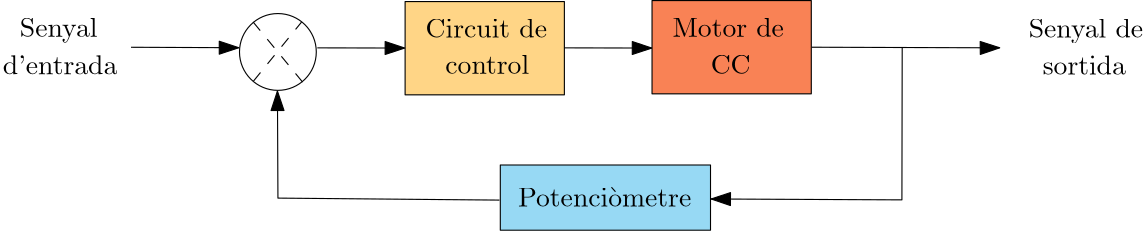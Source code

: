 <?xml version="1.0"?>
<!DOCTYPE ipe SYSTEM "ipe.dtd">
<ipe version="70206" creator="Ipe 7.2.7">
<info created="D:20170615212448" modified="D:20170615212448"/>
<ipestyle name="basic">
<symbol name="arrow/arc(spx)">
<path stroke="sym-stroke" fill="sym-stroke" pen="sym-pen">
0 0 m
-1 0.333 l
-1 -0.333 l
h
</path>
</symbol>
<symbol name="arrow/farc(spx)">
<path stroke="sym-stroke" fill="white" pen="sym-pen">
0 0 m
-1 0.333 l
-1 -0.333 l
h
</path>
</symbol>
<symbol name="arrow/ptarc(spx)">
<path stroke="sym-stroke" fill="sym-stroke" pen="sym-pen">
0 0 m
-1 0.333 l
-0.8 0 l
-1 -0.333 l
h
</path>
</symbol>
<symbol name="arrow/fptarc(spx)">
<path stroke="sym-stroke" fill="white" pen="sym-pen">
0 0 m
-1 0.333 l
-0.8 0 l
-1 -0.333 l
h
</path>
</symbol>
<symbol name="mark/circle(sx)" transformations="translations">
<path fill="sym-stroke">
0.6 0 0 0.6 0 0 e
0.4 0 0 0.4 0 0 e
</path>
</symbol>
<symbol name="mark/disk(sx)" transformations="translations">
<path fill="sym-stroke">
0.6 0 0 0.6 0 0 e
</path>
</symbol>
<symbol name="mark/fdisk(sfx)" transformations="translations">
<group>
<path fill="sym-fill">
0.5 0 0 0.5 0 0 e
</path>
<path fill="sym-stroke" fillrule="eofill">
0.6 0 0 0.6 0 0 e
0.4 0 0 0.4 0 0 e
</path>
</group>
</symbol>
<symbol name="mark/box(sx)" transformations="translations">
<path fill="sym-stroke" fillrule="eofill">
-0.6 -0.6 m
0.6 -0.6 l
0.6 0.6 l
-0.6 0.6 l
h
-0.4 -0.4 m
0.4 -0.4 l
0.4 0.4 l
-0.4 0.4 l
h
</path>
</symbol>
<symbol name="mark/square(sx)" transformations="translations">
<path fill="sym-stroke">
-0.6 -0.6 m
0.6 -0.6 l
0.6 0.6 l
-0.6 0.6 l
h
</path>
</symbol>
<symbol name="mark/fsquare(sfx)" transformations="translations">
<group>
<path fill="sym-fill">
-0.5 -0.5 m
0.5 -0.5 l
0.5 0.5 l
-0.5 0.5 l
h
</path>
<path fill="sym-stroke" fillrule="eofill">
-0.6 -0.6 m
0.6 -0.6 l
0.6 0.6 l
-0.6 0.6 l
h
-0.4 -0.4 m
0.4 -0.4 l
0.4 0.4 l
-0.4 0.4 l
h
</path>
</group>
</symbol>
<symbol name="mark/cross(sx)" transformations="translations">
<group>
<path fill="sym-stroke">
-0.43 -0.57 m
0.57 0.43 l
0.43 0.57 l
-0.57 -0.43 l
h
</path>
<path fill="sym-stroke">
-0.43 0.57 m
0.57 -0.43 l
0.43 -0.57 l
-0.57 0.43 l
h
</path>
</group>
</symbol>
<symbol name="arrow/fnormal(spx)">
<path stroke="sym-stroke" fill="white" pen="sym-pen">
0 0 m
-1 0.333 l
-1 -0.333 l
h
</path>
</symbol>
<symbol name="arrow/pointed(spx)">
<path stroke="sym-stroke" fill="sym-stroke" pen="sym-pen">
0 0 m
-1 0.333 l
-0.8 0 l
-1 -0.333 l
h
</path>
</symbol>
<symbol name="arrow/fpointed(spx)">
<path stroke="sym-stroke" fill="white" pen="sym-pen">
0 0 m
-1 0.333 l
-0.8 0 l
-1 -0.333 l
h
</path>
</symbol>
<symbol name="arrow/linear(spx)">
<path stroke="sym-stroke" pen="sym-pen">
-1 0.333 m
0 0 l
-1 -0.333 l
</path>
</symbol>
<symbol name="arrow/fdouble(spx)">
<path stroke="sym-stroke" fill="white" pen="sym-pen">
0 0 m
-1 0.333 l
-1 -0.333 l
h
-1 0 m
-2 0.333 l
-2 -0.333 l
h
</path>
</symbol>
<symbol name="arrow/double(spx)">
<path stroke="sym-stroke" fill="sym-stroke" pen="sym-pen">
0 0 m
-1 0.333 l
-1 -0.333 l
h
-1 0 m
-2 0.333 l
-2 -0.333 l
h
</path>
</symbol>
<pen name="heavier" value="0.8"/>
<pen name="fat" value="1.2"/>
<pen name="ultrafat" value="2"/>
<symbolsize name="large" value="5"/>
<symbolsize name="small" value="2"/>
<symbolsize name="tiny" value="1.1"/>
<arrowsize name="large" value="10"/>
<arrowsize name="small" value="5"/>
<arrowsize name="tiny" value="3"/>
<color name="red" value="1 0 0"/>
<color name="green" value="0 1 0"/>
<color name="blue" value="0 0 1"/>
<color name="yellow" value="1 1 0"/>
<color name="orange" value="1 0.647 0"/>
<color name="gold" value="1 0.843 0"/>
<color name="purple" value="0.627 0.125 0.941"/>
<color name="gray" value="0.745"/>
<color name="brown" value="0.647 0.165 0.165"/>
<color name="navy" value="0 0 0.502"/>
<color name="pink" value="1 0.753 0.796"/>
<color name="seagreen" value="0.18 0.545 0.341"/>
<color name="turquoise" value="0.251 0.878 0.816"/>
<color name="violet" value="0.933 0.51 0.933"/>
<color name="darkblue" value="0 0 0.545"/>
<color name="darkcyan" value="0 0.545 0.545"/>
<color name="darkgray" value="0.663"/>
<color name="darkgreen" value="0 0.392 0"/>
<color name="darkmagenta" value="0.545 0 0.545"/>
<color name="darkorange" value="1 0.549 0"/>
<color name="darkred" value="0.545 0 0"/>
<color name="lightblue" value="0.678 0.847 0.902"/>
<color name="lightcyan" value="0.878 1 1"/>
<color name="lightgray" value="0.827"/>
<color name="lightgreen" value="0.565 0.933 0.565"/>
<color name="lightyellow" value="1 1 0.878"/>
<dashstyle name="dashed" value="[4] 0"/>
<dashstyle name="dotted" value="[1 3] 0"/>
<dashstyle name="dash dotted" value="[4 2 1 2] 0"/>
<dashstyle name="dash dot dotted" value="[4 2 1 2 1 2] 0"/>
<textsize name="large" value="\large"/>
<textsize name="Large" value="\Large"/>
<textsize name="LARGE" value="\LARGE"/>
<textsize name="huge" value="\huge"/>
<textsize name="Huge" value="\Huge"/>
<textsize name="small" value="\small"/>
<textsize name="footnote" value="\footnotesize"/>
<textsize name="tiny" value="\tiny"/>
<textstyle name="center" begin="\begin{center}" end="\end{center}"/>
<textstyle name="itemize" begin="\begin{itemize}" end="\end{itemize}"/>
<textstyle name="item" begin="\begin{itemize}\item{}" end="\end{itemize}"/>
<gridsize name="4 pts" value="4"/>
<gridsize name="8 pts (~3 mm)" value="8"/>
<gridsize name="16 pts (~6 mm)" value="16"/>
<gridsize name="32 pts (~12 mm)" value="32"/>
<gridsize name="10 pts (~3.5 mm)" value="10"/>
<gridsize name="20 pts (~7 mm)" value="20"/>
<gridsize name="14 pts (~5 mm)" value="14"/>
<gridsize name="28 pts (~10 mm)" value="28"/>
<gridsize name="56 pts (~20 mm)" value="56"/>
<anglesize name="90 deg" value="90"/>
<anglesize name="60 deg" value="60"/>
<anglesize name="45 deg" value="45"/>
<anglesize name="30 deg" value="30"/>
<anglesize name="22.5 deg" value="22.5"/>
<opacity name="10%" value="0.1"/>
<opacity name="30%" value="0.3"/>
<opacity name="50%" value="0.5"/>
<opacity name="75%" value="0.75"/>
<tiling name="falling" angle="-60" step="4" width="1"/>
<tiling name="rising" angle="30" step="4" width="1"/>
</ipestyle>
<page>
<layer name="alpha"/>
<view layers="alpha" active="alpha"/>
<text layer="alpha" transformations="translations" pos="112 480" stroke="black" type="label" width="31.272" height="6.926" depth="1.93" valign="baseline">Senyal </text>
<text matrix="1 0 0 1 -6.1473 2.49734" transformations="translations" pos="112 464" stroke="black" type="label" width="41.262" height="6.918" depth="0" valign="baseline">d&apos;entrada</text>
<path matrix="1 0 0 1 -0.738858 -4.72869" stroke="black">
13.825 0 0 13.825 205.632 479.219 e
</path>
<path matrix="1.19309 0 0 1 -29.8812 -4.72869" stroke="black" arrow="normal/normal">
152.454 480.907 m
184.784 480.747 l
184.959 480.747 l
</path>
<path matrix="1.03068 0 0 1.03899 -6.01308 -18.9188" stroke="black" dash="dashed">
195.977 485.272 m
213.266 464.436 l
</path>
<path stroke="black" dash="dashed">
196.101 463.997 m
213.429 485.274 l
</path>
<path matrix="1 0 0 0.884186 -7.38858 58.1746" stroke="black" fill="1 0.835 0.525">
258.081 491.369 m
258.081 453.391 l
315.416 453.391 l
315.416 491.369 l
h
</path>
<path matrix="0.991029 0 0 0.666667 2.24728 158.632" stroke="black" arrow="normal/normal">
218.801 476.001 m
250.509 475.895 l
</path>
<text matrix="1 0 0 1 146.046 -0.349217" transformations="translations" pos="112 480" stroke="black" type="label" width="43.753" height="6.918" depth="0" valign="baseline">Circuit de</text>
<text matrix="1 0 0 1 153.161 2.68577" transformations="translations" pos="112 464" stroke="black" type="label" width="30.192" height="6.918" depth="0" valign="baseline">control</text>
<path matrix="0.991029 0 0 0.666667 91.2181 158.632" stroke="black" arrow="normal/normal">
218.801 476.001 m
250.509 475.895 l
</path>
<path matrix="1 0 0 0.884186 81.5028 58.5331" stroke="black" fill="0.976 0.51 0.333">
258.081 491.369 m
258.081 453.391 l
315.416 453.391 l
315.416 491.369 l
h
</path>
<text matrix="1 0 0 1 234.937 0.00930908" transformations="translations" pos="112 480" stroke="black" type="label" width="43.476" height="6.918" depth="0" valign="baseline">Motor de  </text>
<text matrix="1 0 0 1 248.683 2.68586" transformations="translations" pos="112 464" stroke="black" type="label" width="14.39" height="6.808" depth="0" valign="baseline">CC</text>
<text matrix="1 0 0 1 363.171 -0.349773" transformations="translations" pos="112 480" stroke="black" type="label" width="41.234" height="6.926" depth="1.93" valign="baseline">Senyal de</text>
<text matrix="1 0 0 1 368.207 2.38055" transformations="translations" pos="112 464" stroke="black" type="label" width="29.971" height="6.918" depth="0" valign="baseline">sortida</text>
<path stroke="black" arrow="normal/normal">
397.026 476.195 m
464.153 475.983 l
464.747 475.988 l
</path>
<path matrix="1.20118 0 0 1.03339 -68.9697 -13.7387" stroke="black" fill="0.592 0.851 0.957">
294.655 433.075 m
294.655 410.359 l
357.653 410.359 l
357.653 433.075 l
h
</path>
<text matrix="1 0 0 1 -20.5955 -3.33163" transformations="translations" pos="311.919 422.171" stroke="black" type="label" width="62.433" height="6.808" depth="0" valign="baseline">Potenciometre</text>
<path matrix="1 0 0 1 0.530389 -0.501642" stroke="black">
324.446 426.295 m
325.889 424.663 l
</path>
<path stroke="black" arrow="normal/normal">
429.647 475.963 m
429.541 421.244 l
360.823 421.562 l
</path>
<path stroke="black" arrow="normal/normal">
284.66 421.16 m
204.909 421.877 l
204.73 460.409 l
</path>
</page>
</ipe>
